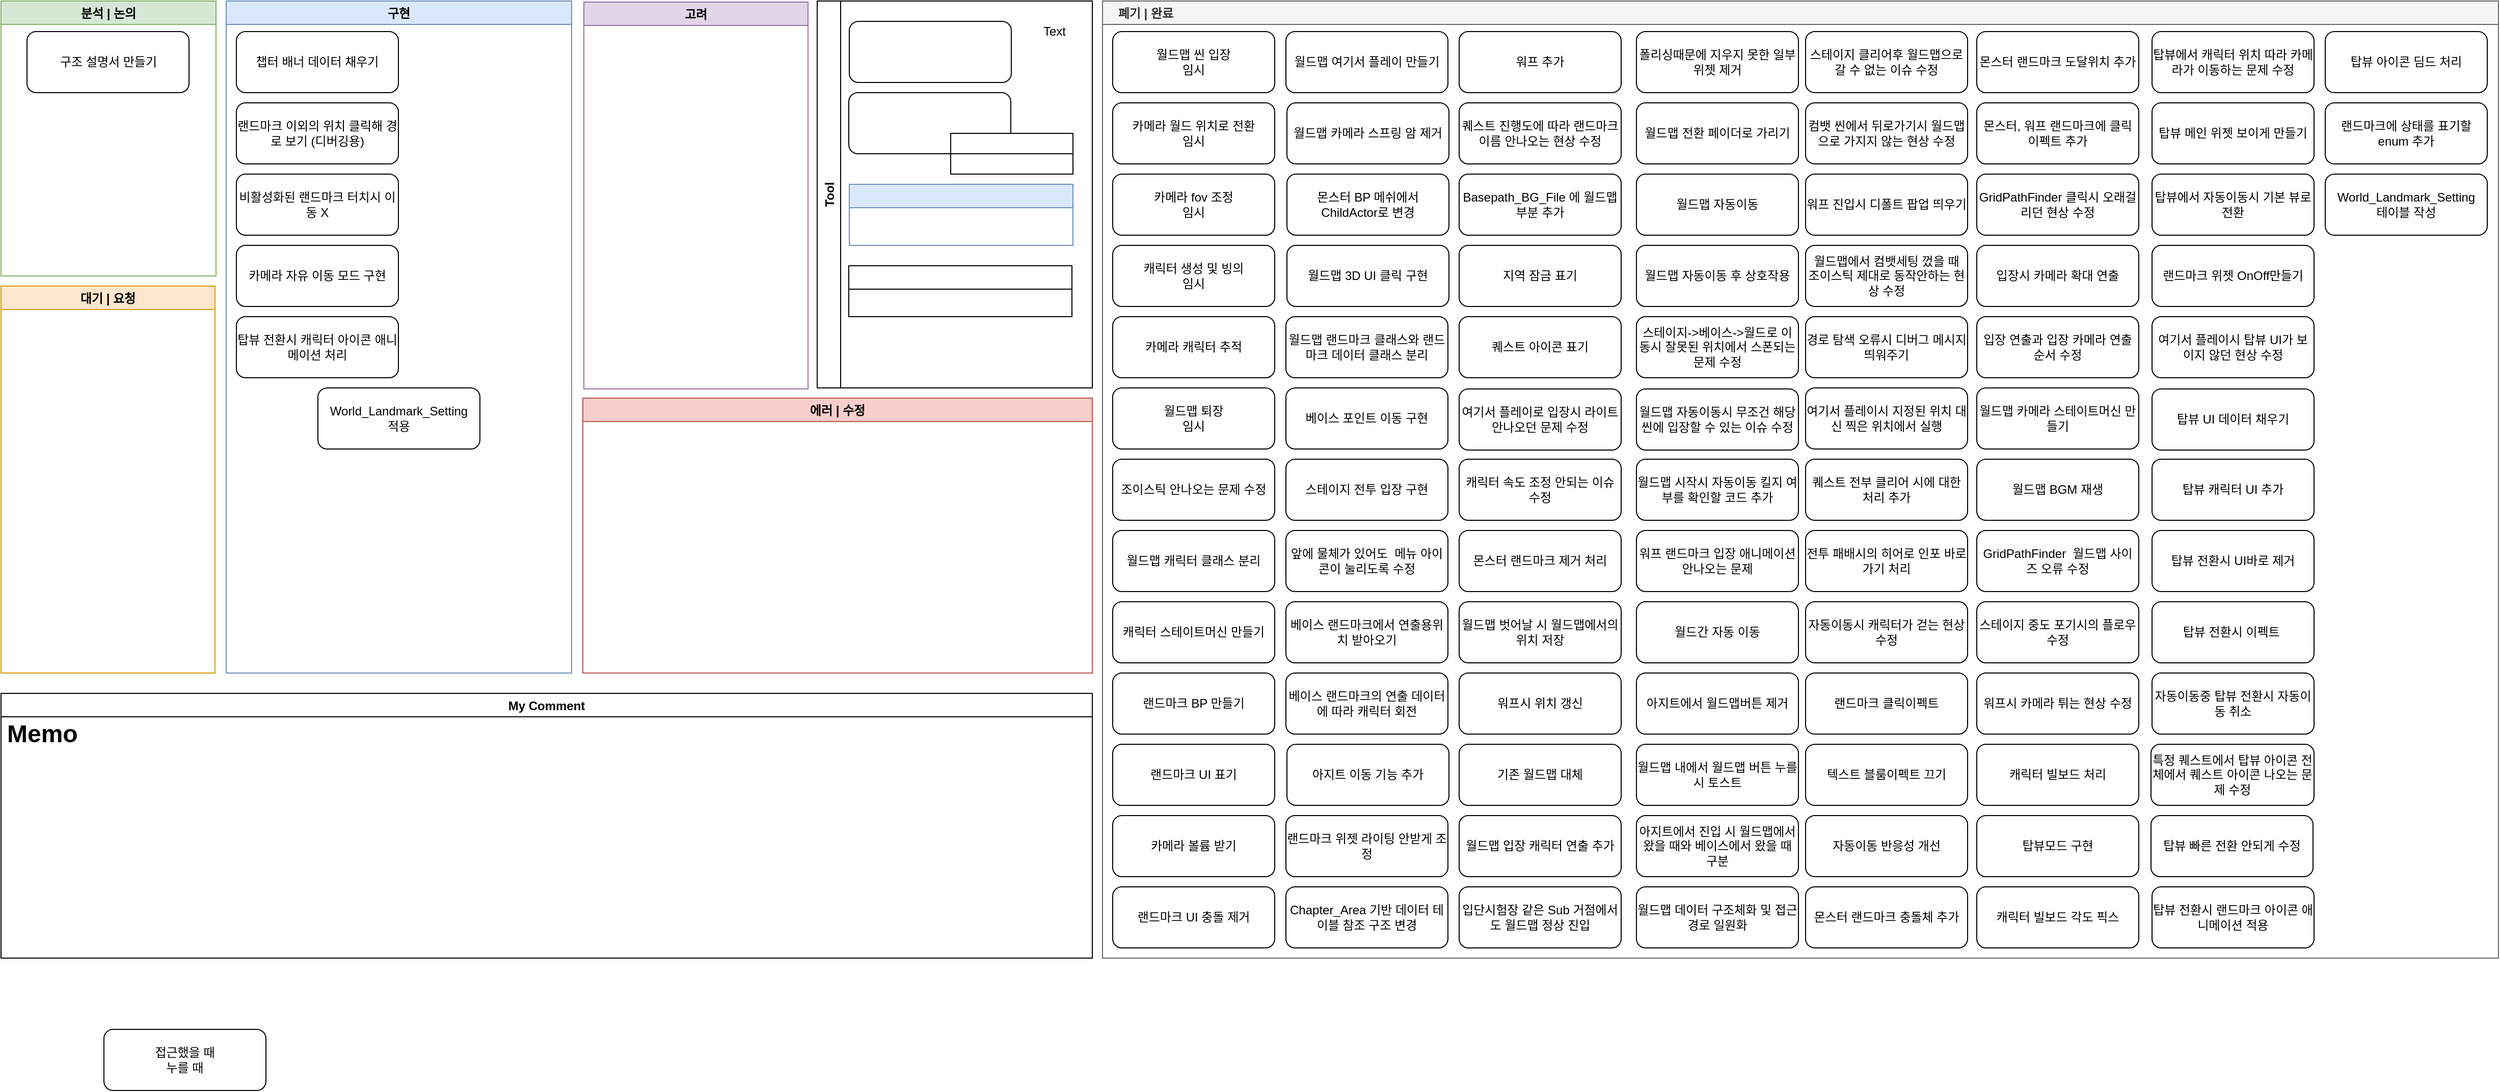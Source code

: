 <mxfile version="17.4.5" type="github">
  <diagram id="sQ8EXhfYu_Z4RW1TYD9f" name="Page-1">
    <mxGraphModel dx="1422" dy="762" grid="1" gridSize="10" guides="1" tooltips="1" connect="0" arrows="1" fold="1" page="1" pageScale="1" pageWidth="827" pageHeight="1169" math="0" shadow="0">
      <root>
        <mxCell id="0" />
        <mxCell id="1" parent="0" />
        <mxCell id="wOnGFkAYj0Utu0_wV-MN-16" value="구현" style="swimlane;fillColor=#dae8fc;strokeColor=#6c8ebf;" parent="1" vertex="1">
          <mxGeometry x="270" y="50" width="339" height="660" as="geometry" />
        </mxCell>
        <mxCell id="aJXqh1K0Nn5Xe1cv9KpU-6" value="챕터 배너 데이터 채우기" style="rounded=1;whiteSpace=wrap;html=1;" parent="wOnGFkAYj0Utu0_wV-MN-16" vertex="1">
          <mxGeometry x="10" y="30" width="159" height="60" as="geometry" />
        </mxCell>
        <mxCell id="u0nCcGJNxC8-_9czxoVS-3" value="랜드마크 이외의 위치 클릭해 경로 보기 (디버깅용)" style="rounded=1;whiteSpace=wrap;html=1;" parent="wOnGFkAYj0Utu0_wV-MN-16" vertex="1">
          <mxGeometry x="10" y="100" width="159" height="60" as="geometry" />
        </mxCell>
        <mxCell id="64FQEQr_2ayWrwuSwf5f-3" value="비활성화된 랜드마크 터치시 이동 X" style="rounded=1;whiteSpace=wrap;html=1;" parent="wOnGFkAYj0Utu0_wV-MN-16" vertex="1">
          <mxGeometry x="10" y="170" width="159" height="60" as="geometry" />
        </mxCell>
        <mxCell id="EZXJnPdTZzkH9vvSo_Yl-3" value="카메라 자유 이동 모드 구현" style="rounded=1;whiteSpace=wrap;html=1;" parent="wOnGFkAYj0Utu0_wV-MN-16" vertex="1">
          <mxGeometry x="10" y="240" width="159" height="60" as="geometry" />
        </mxCell>
        <mxCell id="00uq8wK7RQb69D_6-GNy-5" value="탑뷰 전환시 캐릭터 아이콘 애니메이션 처리" style="rounded=1;whiteSpace=wrap;html=1;" parent="wOnGFkAYj0Utu0_wV-MN-16" vertex="1">
          <mxGeometry x="10" y="310" width="159" height="60" as="geometry" />
        </mxCell>
        <mxCell id="vkU4h4DgNddi4Fep3lrU-2" value="&lt;span&gt;World_Landmark_Setting&lt;br&gt;적용&lt;br&gt;&lt;/span&gt;" style="rounded=1;whiteSpace=wrap;html=1;" vertex="1" parent="wOnGFkAYj0Utu0_wV-MN-16">
          <mxGeometry x="90" y="380" width="159" height="60" as="geometry" />
        </mxCell>
        <mxCell id="wOnGFkAYj0Utu0_wV-MN-17" value="분석 | 논의" style="swimlane;strokeColor=#82b366;fillColor=#D5E8D4;" parent="1" vertex="1">
          <mxGeometry x="49" y="50" width="211" height="270" as="geometry" />
        </mxCell>
        <mxCell id="3n9GUd-Abg_DTLboe1xY-2" value="구조 설명서 만들기" style="rounded=1;whiteSpace=wrap;html=1;" parent="wOnGFkAYj0Utu0_wV-MN-17" vertex="1">
          <mxGeometry x="25.5" y="30" width="159" height="60" as="geometry" />
        </mxCell>
        <mxCell id="wOnGFkAYj0Utu0_wV-MN-18" value="고려" style="swimlane;fillColor=#e1d5e7;strokeColor=#9673a6;" parent="1" vertex="1">
          <mxGeometry x="621" y="51" width="220" height="380" as="geometry" />
        </mxCell>
        <mxCell id="MTrl5ynQiznJmTlUDSWs-4" value="대기 | 요청" style="swimlane;strokeColor=#d79b00;fillColor=#ffe6cc;" parent="1" vertex="1">
          <mxGeometry x="49" y="330" width="210" height="380" as="geometry" />
        </mxCell>
        <mxCell id="9A0mLHsorhuxDrabdEOj-9" value="에러 | 수정" style="swimlane;fillColor=#f8cecc;strokeColor=#b85450;startSize=23;" parent="1" vertex="1">
          <mxGeometry x="620" y="440" width="500" height="270" as="geometry" />
        </mxCell>
        <mxCell id="hDPYIisuoytdxOGGVnbc-3" value="    폐기 | 완료" style="swimlane;strokeColor=#666666;fillColor=#f5f5f5;fontColor=#333333;align=left;" parent="1" vertex="1">
          <mxGeometry x="1130" y="50" width="1370" height="940" as="geometry">
            <mxRectangle x="1130" y="50" width="90" height="23" as="alternateBounds" />
          </mxGeometry>
        </mxCell>
        <mxCell id="9BVSQYlsmqHMlIktp3W5-5" value="월드맵 씬 입장&lt;br&gt;임시" style="rounded=1;whiteSpace=wrap;html=1;" parent="hDPYIisuoytdxOGGVnbc-3" vertex="1">
          <mxGeometry x="10" y="30" width="159" height="60" as="geometry" />
        </mxCell>
        <mxCell id="kJ8uscEwteNc1p09hnLr-1" value="카메라 월드 위치로 전환&lt;br&gt;임시" style="rounded=1;whiteSpace=wrap;html=1;" parent="hDPYIisuoytdxOGGVnbc-3" vertex="1">
          <mxGeometry x="10" y="100" width="159" height="60" as="geometry" />
        </mxCell>
        <mxCell id="kJ8uscEwteNc1p09hnLr-4" value="카메라 fov 조정&lt;br&gt;임시" style="rounded=1;whiteSpace=wrap;html=1;" parent="hDPYIisuoytdxOGGVnbc-3" vertex="1">
          <mxGeometry x="10" y="170" width="159" height="60" as="geometry" />
        </mxCell>
        <mxCell id="kJ8uscEwteNc1p09hnLr-2" value="캐릭터 생성 및 빙의&lt;br&gt;임시" style="rounded=1;whiteSpace=wrap;html=1;" parent="hDPYIisuoytdxOGGVnbc-3" vertex="1">
          <mxGeometry x="10" y="240" width="159" height="60" as="geometry" />
        </mxCell>
        <mxCell id="yRjn5Evf7NWM66I1Z_kQ-1" value="카메라 캐릭터 추적" style="rounded=1;whiteSpace=wrap;html=1;" parent="hDPYIisuoytdxOGGVnbc-3" vertex="1">
          <mxGeometry x="10" y="310" width="159" height="60" as="geometry" />
        </mxCell>
        <mxCell id="kJ8uscEwteNc1p09hnLr-3" value="월드맵 퇴장&lt;br&gt;임시" style="rounded=1;whiteSpace=wrap;html=1;" parent="hDPYIisuoytdxOGGVnbc-3" vertex="1">
          <mxGeometry x="10" y="380" width="159" height="60" as="geometry" />
        </mxCell>
        <mxCell id="cxw23tFFmiZz1Zq3z1TT-1" value="조이스틱 안나오는 문제 수정" style="rounded=1;whiteSpace=wrap;html=1;" parent="hDPYIisuoytdxOGGVnbc-3" vertex="1">
          <mxGeometry x="10" y="450" width="159" height="60" as="geometry" />
        </mxCell>
        <mxCell id="uF-B9j87NHDLKM0phF6b-1" value="월드맵 캐릭터 클래스 분리" style="rounded=1;whiteSpace=wrap;html=1;" parent="hDPYIisuoytdxOGGVnbc-3" vertex="1">
          <mxGeometry x="10" y="520" width="159" height="60" as="geometry" />
        </mxCell>
        <mxCell id="ntnGT9J50WzDBnbT4Uqs-1" value="캐릭터 스테이트머신 만들기" style="rounded=1;whiteSpace=wrap;html=1;" parent="hDPYIisuoytdxOGGVnbc-3" vertex="1">
          <mxGeometry x="10" y="590" width="159" height="60" as="geometry" />
        </mxCell>
        <mxCell id="kUrRIZUl9LaLp0kbs6zG-4" value="랜드마크 BP 만들기" style="rounded=1;whiteSpace=wrap;html=1;" parent="hDPYIisuoytdxOGGVnbc-3" vertex="1">
          <mxGeometry x="10" y="660" width="159" height="60" as="geometry" />
        </mxCell>
        <mxCell id="kUrRIZUl9LaLp0kbs6zG-2" value="랜드마크 UI 표기" style="rounded=1;whiteSpace=wrap;html=1;" parent="hDPYIisuoytdxOGGVnbc-3" vertex="1">
          <mxGeometry x="10" y="730" width="159" height="60" as="geometry" />
        </mxCell>
        <mxCell id="kUrRIZUl9LaLp0kbs6zG-5" value="카메라 볼륨 받기" style="rounded=1;whiteSpace=wrap;html=1;" parent="hDPYIisuoytdxOGGVnbc-3" vertex="1">
          <mxGeometry x="10" y="800" width="159" height="60" as="geometry" />
        </mxCell>
        <mxCell id="FVeLGarL4Bx6jjXFqlQJ-10" value="랜드마크 UI 충돌 제거" style="rounded=1;whiteSpace=wrap;html=1;" parent="hDPYIisuoytdxOGGVnbc-3" vertex="1">
          <mxGeometry x="10" y="870" width="159" height="60" as="geometry" />
        </mxCell>
        <mxCell id="FVeLGarL4Bx6jjXFqlQJ-15" value="월드맵 여기서 플레이 만들기" style="rounded=1;whiteSpace=wrap;html=1;" parent="hDPYIisuoytdxOGGVnbc-3" vertex="1">
          <mxGeometry x="180" y="30" width="159" height="60" as="geometry" />
        </mxCell>
        <mxCell id="MpmLaDjJg55ybIjkZB8d-1" value="월드맵 카메라 스프링 암 제거" style="rounded=1;whiteSpace=wrap;html=1;" parent="hDPYIisuoytdxOGGVnbc-3" vertex="1">
          <mxGeometry x="181" y="100" width="159" height="60" as="geometry" />
        </mxCell>
        <mxCell id="MpmLaDjJg55ybIjkZB8d-2" value="몬스터 BP 메쉬에서 ChildActor로 변경" style="rounded=1;whiteSpace=wrap;html=1;" parent="hDPYIisuoytdxOGGVnbc-3" vertex="1">
          <mxGeometry x="181" y="170" width="159" height="60" as="geometry" />
        </mxCell>
        <mxCell id="MpmLaDjJg55ybIjkZB8d-3" value="월드맵 3D UI 클릭 구현" style="rounded=1;whiteSpace=wrap;html=1;" parent="hDPYIisuoytdxOGGVnbc-3" vertex="1">
          <mxGeometry x="181" y="240" width="159" height="60" as="geometry" />
        </mxCell>
        <mxCell id="FVeLGarL4Bx6jjXFqlQJ-1" value="월드맵 랜드마크 클래스와 랜드마크 데이터 클래스 분리" style="rounded=1;whiteSpace=wrap;html=1;" parent="hDPYIisuoytdxOGGVnbc-3" vertex="1">
          <mxGeometry x="180" y="310" width="159" height="60" as="geometry" />
        </mxCell>
        <mxCell id="s0KTj7OfFC7dR2lRxoUk-1" value="베이스 포인트 이동 구현" style="rounded=1;whiteSpace=wrap;html=1;" parent="hDPYIisuoytdxOGGVnbc-3" vertex="1">
          <mxGeometry x="180" y="380" width="159" height="60" as="geometry" />
        </mxCell>
        <mxCell id="tX3Zyx4plG_LYguIR7dp-1" value="스테이지 전투 입장 구현" style="rounded=1;whiteSpace=wrap;html=1;" parent="hDPYIisuoytdxOGGVnbc-3" vertex="1">
          <mxGeometry x="180" y="450" width="159" height="60" as="geometry" />
        </mxCell>
        <mxCell id="hu1OD9EVnopHbL7iSOV7-1" value="앞에 물체가 있어도&amp;nbsp; 메뉴 아이콘이 눌리도록 수정" style="rounded=1;whiteSpace=wrap;html=1;" parent="hDPYIisuoytdxOGGVnbc-3" vertex="1">
          <mxGeometry x="180" y="520" width="159" height="60" as="geometry" />
        </mxCell>
        <mxCell id="hu1OD9EVnopHbL7iSOV7-2" value="베이스 랜드마크에서 연출용위치 받아오기" style="rounded=1;whiteSpace=wrap;html=1;" parent="hDPYIisuoytdxOGGVnbc-3" vertex="1">
          <mxGeometry x="180" y="590" width="159" height="60" as="geometry" />
        </mxCell>
        <mxCell id="hu1OD9EVnopHbL7iSOV7-3" value="베이스 랜드마크의 연출 데이터에 따라 캐릭터 회전" style="rounded=1;whiteSpace=wrap;html=1;" parent="hDPYIisuoytdxOGGVnbc-3" vertex="1">
          <mxGeometry x="180" y="660" width="159" height="60" as="geometry" />
        </mxCell>
        <mxCell id="hu1OD9EVnopHbL7iSOV7-6" value="아지트 이동 기능 추가" style="rounded=1;whiteSpace=wrap;html=1;" parent="hDPYIisuoytdxOGGVnbc-3" vertex="1">
          <mxGeometry x="181" y="730" width="159" height="60" as="geometry" />
        </mxCell>
        <mxCell id="FVeLGarL4Bx6jjXFqlQJ-14" value="랜드마크 위젯 라이팅 안받게 조정" style="rounded=1;whiteSpace=wrap;html=1;" parent="hDPYIisuoytdxOGGVnbc-3" vertex="1">
          <mxGeometry x="180" y="800" width="159" height="60" as="geometry" />
        </mxCell>
        <mxCell id="VziutdPzhEZgrA94Z21b-1" value="Chapter_Area 기반 데이터 테이블 참조 구조 변경" style="rounded=1;whiteSpace=wrap;html=1;" parent="hDPYIisuoytdxOGGVnbc-3" vertex="1">
          <mxGeometry x="180" y="870" width="159" height="60" as="geometry" />
        </mxCell>
        <mxCell id="hu1OD9EVnopHbL7iSOV7-5" value="워프 추가" style="rounded=1;whiteSpace=wrap;html=1;" parent="hDPYIisuoytdxOGGVnbc-3" vertex="1">
          <mxGeometry x="350" y="30" width="159" height="60" as="geometry" />
        </mxCell>
        <mxCell id="tX3Zyx4plG_LYguIR7dp-3" value="퀘스트 진행도에 따라 랜드마크 이름 안나오는 현상 수정" style="rounded=1;whiteSpace=wrap;html=1;" parent="hDPYIisuoytdxOGGVnbc-3" vertex="1">
          <mxGeometry x="350" y="100" width="159" height="60" as="geometry" />
        </mxCell>
        <mxCell id="vTnbH4VRIqhErS-_WKO5-2" value="Basepath_BG_File 에 월드맵 부분 추가" style="rounded=1;whiteSpace=wrap;html=1;" parent="hDPYIisuoytdxOGGVnbc-3" vertex="1">
          <mxGeometry x="350" y="170" width="159" height="60" as="geometry" />
        </mxCell>
        <mxCell id="aJXqh1K0Nn5Xe1cv9KpU-2" value="지역 잠금 표기" style="rounded=1;whiteSpace=wrap;html=1;" parent="hDPYIisuoytdxOGGVnbc-3" vertex="1">
          <mxGeometry x="350" y="240" width="159" height="60" as="geometry" />
        </mxCell>
        <mxCell id="aJXqh1K0Nn5Xe1cv9KpU-1" value="퀘스트 아이콘 표기" style="rounded=1;whiteSpace=wrap;html=1;" parent="hDPYIisuoytdxOGGVnbc-3" vertex="1">
          <mxGeometry x="350" y="310" width="159" height="60" as="geometry" />
        </mxCell>
        <mxCell id="FLyrwEwp2BvWuSFHGyy_-1" value="여기서 플레이로 입장시 라이트 안나오던 문제 수정" style="rounded=1;whiteSpace=wrap;html=1;" parent="hDPYIisuoytdxOGGVnbc-3" vertex="1">
          <mxGeometry x="350" y="381" width="159" height="60" as="geometry" />
        </mxCell>
        <mxCell id="3n9GUd-Abg_DTLboe1xY-1" value="캐릭터 속도 조정 안되는 이슈 수정" style="rounded=1;whiteSpace=wrap;html=1;" parent="hDPYIisuoytdxOGGVnbc-3" vertex="1">
          <mxGeometry x="350" y="450" width="159" height="60" as="geometry" />
        </mxCell>
        <mxCell id="aJXqh1K0Nn5Xe1cv9KpU-3" value="몬스터 랜드마크 제거 처리" style="rounded=1;whiteSpace=wrap;html=1;" parent="hDPYIisuoytdxOGGVnbc-3" vertex="1">
          <mxGeometry x="350" y="520" width="159" height="60" as="geometry" />
        </mxCell>
        <mxCell id="aJXqh1K0Nn5Xe1cv9KpU-8" value="월드맵 벗어날 시 월드맵에서의 위치 저장" style="rounded=1;whiteSpace=wrap;html=1;" parent="hDPYIisuoytdxOGGVnbc-3" vertex="1">
          <mxGeometry x="350" y="590" width="159" height="60" as="geometry" />
        </mxCell>
        <mxCell id="aJXqh1K0Nn5Xe1cv9KpU-5" value="워프시 위치 갱신" style="rounded=1;whiteSpace=wrap;html=1;" parent="hDPYIisuoytdxOGGVnbc-3" vertex="1">
          <mxGeometry x="350" y="660" width="159" height="60" as="geometry" />
        </mxCell>
        <mxCell id="VziutdPzhEZgrA94Z21b-2" value="기존 월드맵 대체" style="rounded=1;whiteSpace=wrap;html=1;" parent="hDPYIisuoytdxOGGVnbc-3" vertex="1">
          <mxGeometry x="350" y="730" width="159" height="60" as="geometry" />
        </mxCell>
        <mxCell id="tX3Zyx4plG_LYguIR7dp-2" value="월드맵 입장 캐릭터 연출 추가" style="rounded=1;whiteSpace=wrap;html=1;" parent="hDPYIisuoytdxOGGVnbc-3" vertex="1">
          <mxGeometry x="350" y="800" width="159" height="60" as="geometry" />
        </mxCell>
        <mxCell id="oumLD8d3DvaTa1NXrWpt-25" value="입단시험장 같은 Sub 거점에서도 월드맵 정상 진입" style="rounded=1;whiteSpace=wrap;html=1;" parent="hDPYIisuoytdxOGGVnbc-3" vertex="1">
          <mxGeometry x="350" y="870" width="159" height="60" as="geometry" />
        </mxCell>
        <mxCell id="YOphfvXv3w3T6gH0D8vC-4" value="폴리싱때문에 지우지 못한 일부 위젯 제거" style="rounded=1;whiteSpace=wrap;html=1;" parent="hDPYIisuoytdxOGGVnbc-3" vertex="1">
          <mxGeometry x="524" y="30" width="159" height="60" as="geometry" />
        </mxCell>
        <mxCell id="uF-B9j87NHDLKM0phF6b-2" value="월드맵 전환 페이더로 가리기" style="rounded=1;whiteSpace=wrap;html=1;" parent="hDPYIisuoytdxOGGVnbc-3" vertex="1">
          <mxGeometry x="524" y="100" width="159" height="60" as="geometry" />
        </mxCell>
        <mxCell id="u0nCcGJNxC8-_9czxoVS-1" value="월드맵 자동이동" style="rounded=1;whiteSpace=wrap;html=1;" parent="hDPYIisuoytdxOGGVnbc-3" vertex="1">
          <mxGeometry x="524" y="170" width="159" height="60" as="geometry" />
        </mxCell>
        <mxCell id="u0nCcGJNxC8-_9czxoVS-2" value="월드맵 자동이동 후 상호작용" style="rounded=1;whiteSpace=wrap;html=1;" parent="hDPYIisuoytdxOGGVnbc-3" vertex="1">
          <mxGeometry x="524" y="240" width="159" height="60" as="geometry" />
        </mxCell>
        <mxCell id="Jo1sR8eKfxSIK5YHPcvh-1" value="스테이지-&amp;gt;베이스-&amp;gt;월드로 이동시 잘못된 위치에서 스폰되는 문제 수정" style="rounded=1;whiteSpace=wrap;html=1;" parent="hDPYIisuoytdxOGGVnbc-3" vertex="1">
          <mxGeometry x="524" y="310" width="159" height="60" as="geometry" />
        </mxCell>
        <mxCell id="Jo1sR8eKfxSIK5YHPcvh-6" value="월드맵 자동이동시 무조건 해당 씬에 입장할 수 있는 이슈 수정" style="rounded=1;whiteSpace=wrap;html=1;" parent="hDPYIisuoytdxOGGVnbc-3" vertex="1">
          <mxGeometry x="524" y="381" width="159" height="60" as="geometry" />
        </mxCell>
        <mxCell id="Jo1sR8eKfxSIK5YHPcvh-9" value="월드맵 시작시 자동이동 킬지 여부를 확인할 코드 추가" style="rounded=1;whiteSpace=wrap;html=1;" parent="hDPYIisuoytdxOGGVnbc-3" vertex="1">
          <mxGeometry x="524" y="450" width="159" height="60" as="geometry" />
        </mxCell>
        <mxCell id="8W-5HiM0g_xqCb6TnJaL-1" value="워프 랜드마크 입장 애니메이션 안나오는 문제" style="rounded=1;whiteSpace=wrap;html=1;" parent="hDPYIisuoytdxOGGVnbc-3" vertex="1">
          <mxGeometry x="524" y="520" width="159" height="60" as="geometry" />
        </mxCell>
        <mxCell id="Jo1sR8eKfxSIK5YHPcvh-8" value="월드간 자동 이동" style="rounded=1;whiteSpace=wrap;html=1;" parent="hDPYIisuoytdxOGGVnbc-3" vertex="1">
          <mxGeometry x="524" y="590" width="159" height="60" as="geometry" />
        </mxCell>
        <mxCell id="YOphfvXv3w3T6gH0D8vC-2" value="아지트에서 월드맵버튼 제거" style="rounded=1;whiteSpace=wrap;html=1;" parent="hDPYIisuoytdxOGGVnbc-3" vertex="1">
          <mxGeometry x="524" y="660" width="159" height="60" as="geometry" />
        </mxCell>
        <mxCell id="aJXqh1K0Nn5Xe1cv9KpU-7" value="월드맵 내에서 월드맵 버튼 누를 시 토스트" style="rounded=1;whiteSpace=wrap;html=1;" parent="hDPYIisuoytdxOGGVnbc-3" vertex="1">
          <mxGeometry x="524" y="730" width="159" height="60" as="geometry" />
        </mxCell>
        <mxCell id="YOphfvXv3w3T6gH0D8vC-3" value="아지트에서 진입 시 월드맵에서 왔을 때와 베이스에서 왔을 때 구분" style="rounded=1;whiteSpace=wrap;html=1;" parent="hDPYIisuoytdxOGGVnbc-3" vertex="1">
          <mxGeometry x="524" y="800" width="159" height="60" as="geometry" />
        </mxCell>
        <mxCell id="8W-5HiM0g_xqCb6TnJaL-8" value="월드맵 데이터 구조체화 및 접근 경로 일원화" style="rounded=1;whiteSpace=wrap;html=1;" parent="hDPYIisuoytdxOGGVnbc-3" vertex="1">
          <mxGeometry x="524" y="870" width="159" height="60" as="geometry" />
        </mxCell>
        <mxCell id="Jo1sR8eKfxSIK5YHPcvh-7" value="스테이지 클리어후 월드맵으로 갈 수 없는 이슈 수정" style="rounded=1;whiteSpace=wrap;html=1;" parent="hDPYIisuoytdxOGGVnbc-3" vertex="1">
          <mxGeometry x="690" y="30" width="159" height="60" as="geometry" />
        </mxCell>
        <mxCell id="8W-5HiM0g_xqCb6TnJaL-13" value="컴뱃 씬에서 뒤로가기시 월드맵으로 가지지 않는 현상 수정" style="rounded=1;whiteSpace=wrap;html=1;" parent="hDPYIisuoytdxOGGVnbc-3" vertex="1">
          <mxGeometry x="690" y="100" width="159" height="60" as="geometry" />
        </mxCell>
        <mxCell id="YOphfvXv3w3T6gH0D8vC-1" value="워프 진입시 디폴트 팝업 띄우기" style="rounded=1;whiteSpace=wrap;html=1;" parent="hDPYIisuoytdxOGGVnbc-3" vertex="1">
          <mxGeometry x="690" y="170" width="159" height="60" as="geometry" />
        </mxCell>
        <mxCell id="0YbdCkCPDgOpJQ5s0eNi-1" value="월드맵에서 컴뱃세팅 껐을 때&lt;br&gt;조이스틱 제대로 동작안하는 현상 수정" style="rounded=1;whiteSpace=wrap;html=1;" parent="hDPYIisuoytdxOGGVnbc-3" vertex="1">
          <mxGeometry x="690" y="240" width="159" height="60" as="geometry" />
        </mxCell>
        <mxCell id="8W-5HiM0g_xqCb6TnJaL-3" value="경로 탐색 오류시 디버그 메시지 띄워주기" style="rounded=1;whiteSpace=wrap;html=1;" parent="hDPYIisuoytdxOGGVnbc-3" vertex="1">
          <mxGeometry x="690" y="310" width="159" height="60" as="geometry" />
        </mxCell>
        <mxCell id="0YbdCkCPDgOpJQ5s0eNi-59" value="여기서 플레이시 지정된 위치 대신 찍은 위치에서 실행" style="rounded=1;whiteSpace=wrap;html=1;" parent="hDPYIisuoytdxOGGVnbc-3" vertex="1">
          <mxGeometry x="690" y="380" width="159" height="60" as="geometry" />
        </mxCell>
        <mxCell id="cXrSSiKGNR84lDz2egX0-1" value="퀘스트 전부 클리어 시에 대한 처리 추가" style="rounded=1;whiteSpace=wrap;html=1;" parent="hDPYIisuoytdxOGGVnbc-3" vertex="1">
          <mxGeometry x="690" y="450" width="159" height="60" as="geometry" />
        </mxCell>
        <mxCell id="3n9GUd-Abg_DTLboe1xY-3" value="전투 패배시의 히어로 인포 바로가기 처리" style="rounded=1;whiteSpace=wrap;html=1;" parent="hDPYIisuoytdxOGGVnbc-3" vertex="1">
          <mxGeometry x="690" y="520" width="159" height="60" as="geometry" />
        </mxCell>
        <mxCell id="cXrSSiKGNR84lDz2egX0-2" value="자동이동시 캐릭터가 걷는 현상 수정" style="rounded=1;whiteSpace=wrap;html=1;" parent="hDPYIisuoytdxOGGVnbc-3" vertex="1">
          <mxGeometry x="690" y="590" width="159" height="60" as="geometry" />
        </mxCell>
        <mxCell id="64FQEQr_2ayWrwuSwf5f-1" value="랜드마크 클릭이펙트" style="rounded=1;whiteSpace=wrap;html=1;" parent="hDPYIisuoytdxOGGVnbc-3" vertex="1">
          <mxGeometry x="690" y="660" width="159" height="60" as="geometry" />
        </mxCell>
        <mxCell id="64FQEQr_2ayWrwuSwf5f-2" value="텍스트 블룸이펙트 끄기" style="rounded=1;whiteSpace=wrap;html=1;" parent="hDPYIisuoytdxOGGVnbc-3" vertex="1">
          <mxGeometry x="690" y="730" width="159" height="60" as="geometry" />
        </mxCell>
        <mxCell id="s3fVz8B0_eKCuiCZlDrP-1" value="자동이동 반응성 개선" style="rounded=1;whiteSpace=wrap;html=1;" parent="hDPYIisuoytdxOGGVnbc-3" vertex="1">
          <mxGeometry x="690" y="800" width="159" height="60" as="geometry" />
        </mxCell>
        <mxCell id="64FQEQr_2ayWrwuSwf5f-7" value="몬스터 랜드마크 충돌체 추가" style="rounded=1;whiteSpace=wrap;html=1;" parent="hDPYIisuoytdxOGGVnbc-3" vertex="1">
          <mxGeometry x="690" y="870" width="159" height="60" as="geometry" />
        </mxCell>
        <mxCell id="64FQEQr_2ayWrwuSwf5f-8" value="몬스터 랜드마크 도달위치 추가" style="rounded=1;whiteSpace=wrap;html=1;" parent="hDPYIisuoytdxOGGVnbc-3" vertex="1">
          <mxGeometry x="858" y="30" width="159" height="60" as="geometry" />
        </mxCell>
        <mxCell id="s3fVz8B0_eKCuiCZlDrP-2" value="몬스터, 워프 랜드마크에 클릭 이펙트 추가" style="rounded=1;whiteSpace=wrap;html=1;" parent="hDPYIisuoytdxOGGVnbc-3" vertex="1">
          <mxGeometry x="858" y="100" width="159" height="60" as="geometry" />
        </mxCell>
        <mxCell id="2JIuBZvut24-F72_1Jtr-1" value="GridPathFinder 클릭시 오래걸리던 현상 수정" style="rounded=1;whiteSpace=wrap;html=1;" parent="hDPYIisuoytdxOGGVnbc-3" vertex="1">
          <mxGeometry x="858" y="170" width="159" height="60" as="geometry" />
        </mxCell>
        <mxCell id="64FQEQr_2ayWrwuSwf5f-4" value="입장시 카메라 확대 연출" style="rounded=1;whiteSpace=wrap;html=1;" parent="hDPYIisuoytdxOGGVnbc-3" vertex="1">
          <mxGeometry x="858" y="240" width="159" height="60" as="geometry" />
        </mxCell>
        <mxCell id="to72HJVgrAUHl3wlcvDe-1" value="입장 연출과 입장 카메라 연출 순서 수정" style="rounded=1;whiteSpace=wrap;html=1;" parent="hDPYIisuoytdxOGGVnbc-3" vertex="1">
          <mxGeometry x="858" y="310" width="159" height="60" as="geometry" />
        </mxCell>
        <mxCell id="to72HJVgrAUHl3wlcvDe-2" value="월드맵 카메라 스테이트머신 만들기" style="rounded=1;whiteSpace=wrap;html=1;" parent="hDPYIisuoytdxOGGVnbc-3" vertex="1">
          <mxGeometry x="858" y="380" width="159" height="60" as="geometry" />
        </mxCell>
        <mxCell id="64FQEQr_2ayWrwuSwf5f-5" value="월드맵 BGM 재생" style="rounded=1;whiteSpace=wrap;html=1;" parent="hDPYIisuoytdxOGGVnbc-3" vertex="1">
          <mxGeometry x="858" y="450" width="159" height="60" as="geometry" />
        </mxCell>
        <mxCell id="to72HJVgrAUHl3wlcvDe-3" value="GridPathFinder&amp;nbsp; 월드맵 사이즈 오류 수정" style="rounded=1;whiteSpace=wrap;html=1;" parent="hDPYIisuoytdxOGGVnbc-3" vertex="1">
          <mxGeometry x="858" y="520" width="159" height="60" as="geometry" />
        </mxCell>
        <mxCell id="s3fVz8B0_eKCuiCZlDrP-3" value="스테이지 중도 포기시의 플로우 수정" style="rounded=1;whiteSpace=wrap;html=1;" parent="hDPYIisuoytdxOGGVnbc-3" vertex="1">
          <mxGeometry x="858" y="590" width="159" height="60" as="geometry" />
        </mxCell>
        <mxCell id="6BeGjnloRrR3I4soAt5y-1" value="워프시 카메라 튀는 현상 수정" style="rounded=1;whiteSpace=wrap;html=1;" parent="hDPYIisuoytdxOGGVnbc-3" vertex="1">
          <mxGeometry x="858" y="660" width="159" height="60" as="geometry" />
        </mxCell>
        <mxCell id="6BeGjnloRrR3I4soAt5y-2" value="캐릭터 빌보드 처리" style="rounded=1;whiteSpace=wrap;html=1;" parent="hDPYIisuoytdxOGGVnbc-3" vertex="1">
          <mxGeometry x="858" y="730" width="159" height="60" as="geometry" />
        </mxCell>
        <mxCell id="EZXJnPdTZzkH9vvSo_Yl-1" value="탑뷰모드 구현" style="rounded=1;whiteSpace=wrap;html=1;" parent="hDPYIisuoytdxOGGVnbc-3" vertex="1">
          <mxGeometry x="858" y="800" width="159" height="60" as="geometry" />
        </mxCell>
        <mxCell id="EZXJnPdTZzkH9vvSo_Yl-2" value="캐릭터 빌보드 각도 픽스" style="rounded=1;whiteSpace=wrap;html=1;" parent="hDPYIisuoytdxOGGVnbc-3" vertex="1">
          <mxGeometry x="858" y="870" width="159" height="60" as="geometry" />
        </mxCell>
        <mxCell id="M5cx-8fCUEEudnbn61TY-1" value="탑뷰에서 캐릭터 위치 따라 카메라가 이동하는 문제 수정" style="rounded=1;whiteSpace=wrap;html=1;" parent="hDPYIisuoytdxOGGVnbc-3" vertex="1">
          <mxGeometry x="1030" y="30" width="159" height="60" as="geometry" />
        </mxCell>
        <mxCell id="M5cx-8fCUEEudnbn61TY-2" value="탑뷰 메인 위젯 보이게 만들기" style="rounded=1;whiteSpace=wrap;html=1;" parent="hDPYIisuoytdxOGGVnbc-3" vertex="1">
          <mxGeometry x="1030" y="100" width="159" height="60" as="geometry" />
        </mxCell>
        <mxCell id="M5cx-8fCUEEudnbn61TY-3" value="탑뷰에서 자동이동시 기본 뷰로 전환" style="rounded=1;whiteSpace=wrap;html=1;" parent="hDPYIisuoytdxOGGVnbc-3" vertex="1">
          <mxGeometry x="1030" y="170" width="159" height="60" as="geometry" />
        </mxCell>
        <mxCell id="M5cx-8fCUEEudnbn61TY-4" value="랜드마크 위젯 OnOff만들기" style="rounded=1;whiteSpace=wrap;html=1;" parent="hDPYIisuoytdxOGGVnbc-3" vertex="1">
          <mxGeometry x="1030" y="240" width="159" height="60" as="geometry" />
        </mxCell>
        <mxCell id="M5cx-8fCUEEudnbn61TY-10" value="여기서 플레이시 탑뷰 UI가 보이지 않던 현상 수정" style="rounded=1;whiteSpace=wrap;html=1;" parent="hDPYIisuoytdxOGGVnbc-3" vertex="1">
          <mxGeometry x="1030" y="310" width="159" height="60" as="geometry" />
        </mxCell>
        <mxCell id="M5cx-8fCUEEudnbn61TY-6" value="탑뷰 UI 데이터 채우기" style="rounded=1;whiteSpace=wrap;html=1;" parent="hDPYIisuoytdxOGGVnbc-3" vertex="1">
          <mxGeometry x="1030" y="381" width="159" height="60" as="geometry" />
        </mxCell>
        <mxCell id="M5cx-8fCUEEudnbn61TY-9" value="탑뷰 캐릭터 UI 추가" style="rounded=1;whiteSpace=wrap;html=1;" parent="hDPYIisuoytdxOGGVnbc-3" vertex="1">
          <mxGeometry x="1030" y="450" width="159" height="60" as="geometry" />
        </mxCell>
        <mxCell id="M5cx-8fCUEEudnbn61TY-12" value="탑뷰 전환시 UI바로 제거" style="rounded=1;whiteSpace=wrap;html=1;" parent="hDPYIisuoytdxOGGVnbc-3" vertex="1">
          <mxGeometry x="1030" y="520" width="159" height="60" as="geometry" />
        </mxCell>
        <mxCell id="M5cx-8fCUEEudnbn61TY-13" value="탑뷰 전환시 이펙트&amp;nbsp;" style="rounded=1;whiteSpace=wrap;html=1;" parent="hDPYIisuoytdxOGGVnbc-3" vertex="1">
          <mxGeometry x="1030" y="590" width="159" height="60" as="geometry" />
        </mxCell>
        <mxCell id="00uq8wK7RQb69D_6-GNy-1" value="자동이동중 탑뷰 전환시 자동이동 취소" style="rounded=1;whiteSpace=wrap;html=1;" parent="hDPYIisuoytdxOGGVnbc-3" vertex="1">
          <mxGeometry x="1030" y="660" width="159" height="60" as="geometry" />
        </mxCell>
        <mxCell id="00uq8wK7RQb69D_6-GNy-3" value="특정 퀘스트에서 탑뷰 아이콘 전체에서 퀘스트 아이콘 나오는 문제 수정" style="rounded=1;whiteSpace=wrap;html=1;" parent="hDPYIisuoytdxOGGVnbc-3" vertex="1">
          <mxGeometry x="1029" y="730" width="160" height="60" as="geometry" />
        </mxCell>
        <mxCell id="00uq8wK7RQb69D_6-GNy-4" value="탑뷰 빠른 전환 안되게 수정" style="rounded=1;whiteSpace=wrap;html=1;" parent="hDPYIisuoytdxOGGVnbc-3" vertex="1">
          <mxGeometry x="1029" y="800" width="159" height="60" as="geometry" />
        </mxCell>
        <mxCell id="M5cx-8fCUEEudnbn61TY-11" value="탑뷰 전환시 랜드마크 아이콘 애니메이션 적용" style="rounded=1;whiteSpace=wrap;html=1;" parent="hDPYIisuoytdxOGGVnbc-3" vertex="1">
          <mxGeometry x="1030" y="870" width="159" height="60" as="geometry" />
        </mxCell>
        <mxCell id="EZXJnPdTZzkH9vvSo_Yl-5" value="랜드마크에 상태를 표기할 enum 추가" style="rounded=1;whiteSpace=wrap;html=1;" parent="hDPYIisuoytdxOGGVnbc-3" vertex="1">
          <mxGeometry x="1200" y="100" width="159" height="60" as="geometry" />
        </mxCell>
        <mxCell id="vkU4h4DgNddi4Fep3lrU-1" value="World_Landmark_Setting&lt;br&gt;테이블 작성" style="rounded=1;whiteSpace=wrap;html=1;" vertex="1" parent="hDPYIisuoytdxOGGVnbc-3">
          <mxGeometry x="1200" y="170" width="159" height="60" as="geometry" />
        </mxCell>
        <mxCell id="00uq8wK7RQb69D_6-GNy-2" value="탑뷰 아이콘 딤드 처리" style="rounded=1;whiteSpace=wrap;html=1;" parent="hDPYIisuoytdxOGGVnbc-3" vertex="1">
          <mxGeometry x="1200" y="30" width="159" height="60" as="geometry" />
        </mxCell>
        <mxCell id="6kkVd8V_ymKgZ0_L0vxy-3" value="My Comment" style="swimlane;" parent="1" vertex="1">
          <mxGeometry x="49" y="730" width="1071" height="260" as="geometry">
            <mxRectangle x="49" y="720" width="100" height="23" as="alternateBounds" />
          </mxGeometry>
        </mxCell>
        <mxCell id="KfCYHrgsOKh0RXw9eGPa-2" value="&lt;h1&gt;Memo&lt;/h1&gt;" style="text;html=1;strokeColor=none;fillColor=none;spacing=5;spacingTop=-20;whiteSpace=wrap;overflow=hidden;rounded=0;align=left;" parent="6kkVd8V_ymKgZ0_L0vxy-3" vertex="1">
          <mxGeometry x="1" y="20" width="1070" height="240" as="geometry" />
        </mxCell>
        <mxCell id="oumLD8d3DvaTa1NXrWpt-27" value="Tool" style="swimlane;horizontal=0;" parent="1" vertex="1">
          <mxGeometry x="850" y="50" width="270" height="380" as="geometry" />
        </mxCell>
        <mxCell id="oumLD8d3DvaTa1NXrWpt-31" value="" style="group" parent="oumLD8d3DvaTa1NXrWpt-27" vertex="1" connectable="0">
          <mxGeometry x="31" y="90" width="220" height="80" as="geometry" />
        </mxCell>
        <mxCell id="oumLD8d3DvaTa1NXrWpt-28" value="" style="rounded=1;whiteSpace=wrap;html=1;" parent="oumLD8d3DvaTa1NXrWpt-31" vertex="1">
          <mxGeometry width="159" height="60" as="geometry" />
        </mxCell>
        <mxCell id="oumLD8d3DvaTa1NXrWpt-29" value="" style="rounded=0;whiteSpace=wrap;html=1;" parent="oumLD8d3DvaTa1NXrWpt-31" vertex="1">
          <mxGeometry x="100" y="60" width="120" height="20" as="geometry" />
        </mxCell>
        <mxCell id="oumLD8d3DvaTa1NXrWpt-30" value="" style="rounded=0;whiteSpace=wrap;html=1;" parent="oumLD8d3DvaTa1NXrWpt-31" vertex="1">
          <mxGeometry x="100" y="40" width="120" height="20" as="geometry" />
        </mxCell>
        <mxCell id="oumLD8d3DvaTa1NXrWpt-32" value="" style="swimlane;fillColor=#dae8fc;strokeColor=#6c8ebf;" parent="oumLD8d3DvaTa1NXrWpt-27" vertex="1">
          <mxGeometry x="31.5" y="180" width="219.5" height="60" as="geometry" />
        </mxCell>
        <mxCell id="oumLD8d3DvaTa1NXrWpt-34" value="" style="swimlane;" parent="oumLD8d3DvaTa1NXrWpt-27" vertex="1">
          <mxGeometry x="31" y="260" width="219" height="50" as="geometry" />
        </mxCell>
        <mxCell id="Fb32EvJjGHJRLybvlaYY-3" value="Text" style="text;html=1;align=left;verticalAlign=middle;resizable=0;points=[];autosize=1;strokeColor=none;" parent="oumLD8d3DvaTa1NXrWpt-27" vertex="1">
          <mxGeometry x="220" y="20" width="40" height="20" as="geometry" />
        </mxCell>
        <mxCell id="Jo1sR8eKfxSIK5YHPcvh-2" value="" style="rounded=1;whiteSpace=wrap;html=1;" parent="oumLD8d3DvaTa1NXrWpt-27" vertex="1">
          <mxGeometry x="31.5" y="20" width="159" height="60" as="geometry" />
        </mxCell>
        <mxCell id="0KTxnGNHvr2HrzmjyLr9-1" value="접근했을 때&lt;br&gt;누를 때" style="rounded=1;whiteSpace=wrap;html=1;" parent="1" vertex="1">
          <mxGeometry x="150" y="1060" width="159" height="60" as="geometry" />
        </mxCell>
      </root>
    </mxGraphModel>
  </diagram>
</mxfile>
